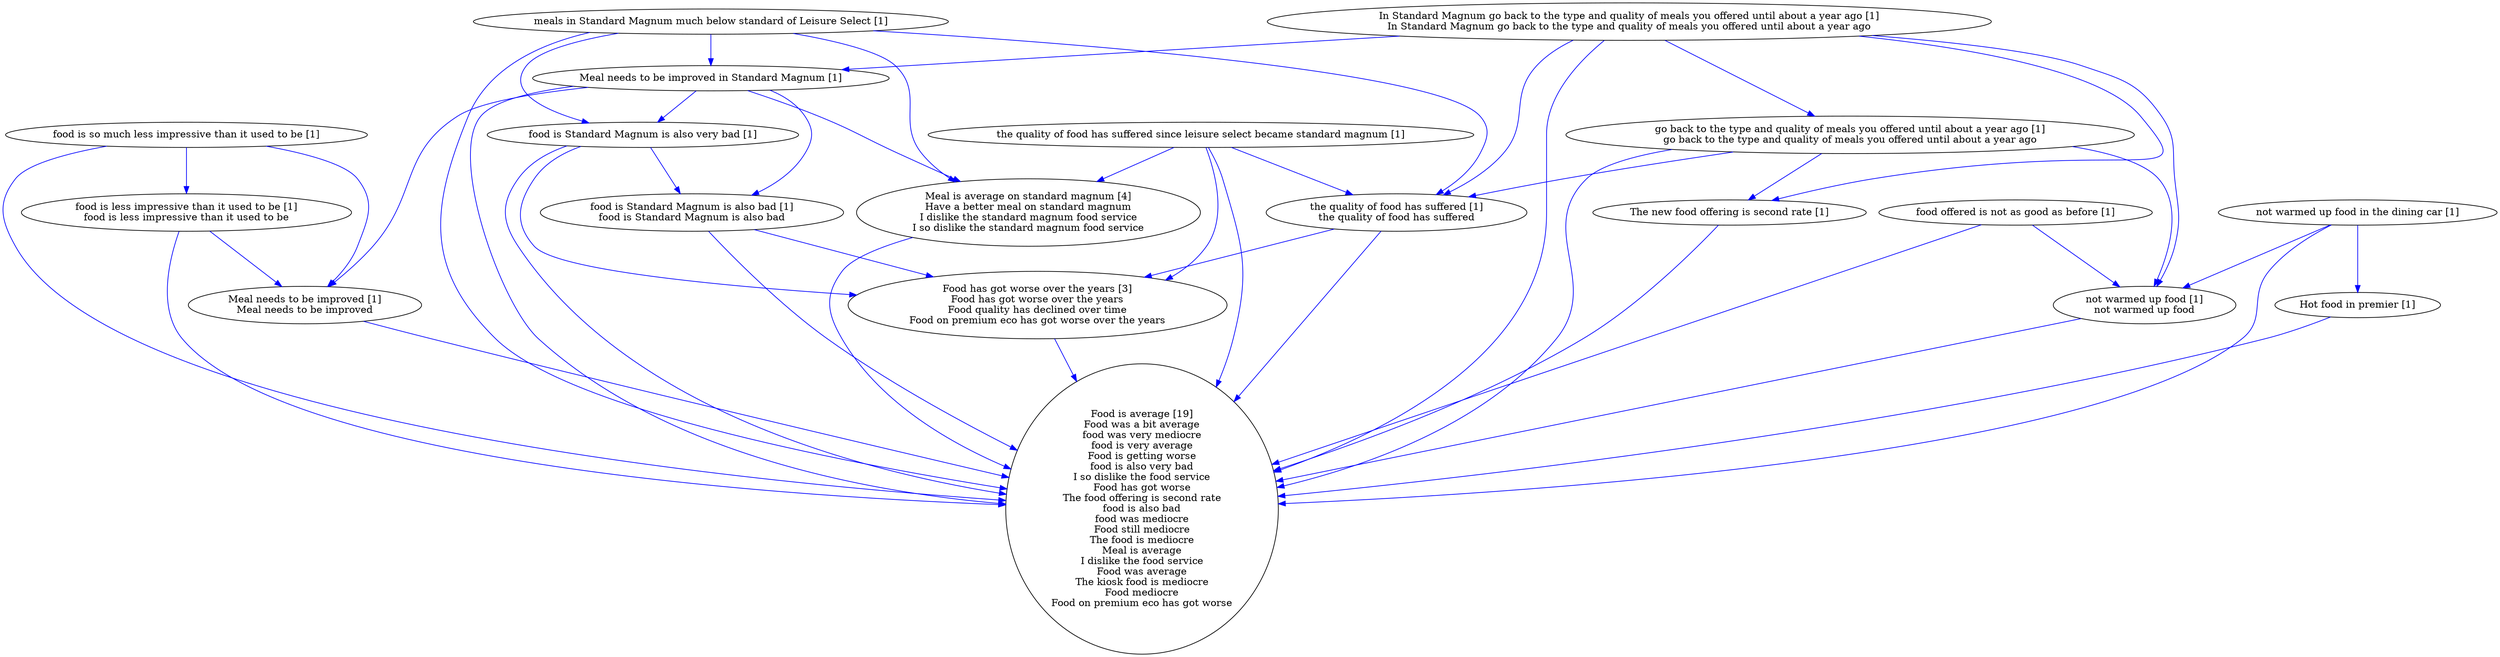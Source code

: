 digraph collapsedGraph {
"Food has got worse over the years [3]\nFood has got worse over the years\nFood quality has declined over time\nFood on premium eco has got worse over the years""Meal is average on standard magnum [4]\nHave a better meal on standard magnum\nI dislike the standard magnum food service\nI so dislike the standard magnum food service""Food is average [19]\nFood was a bit average\nfood was very mediocre\nfood is very average\nFood is getting worse\nfood is also very bad\nI so dislike the food service\nFood has got worse\nThe food offering is second rate\nfood is also bad\nfood was mediocre\nFood still mediocre\nThe food is mediocre\nMeal is average\nI dislike the food service\nFood was average\nThe kiosk food is mediocre\nFood mediocre\nFood on premium eco has got worse""Hot food in premier [1]""In Standard Magnum go back to the type and quality of meals you offered until about a year ago [1]\nIn Standard Magnum go back to the type and quality of meals you offered until about a year ago""go back to the type and quality of meals you offered until about a year ago [1]\ngo back to the type and quality of meals you offered until about a year ago""Meal needs to be improved in Standard Magnum [1]""Meal needs to be improved [1]\nMeal needs to be improved""The new food offering is second rate [1]""food is Standard Magnum is also very bad [1]""food is Standard Magnum is also bad [1]\nfood is Standard Magnum is also bad""food is so much less impressive than it used to be [1]""food is less impressive than it used to be [1]\nfood is less impressive than it used to be""food offered is not as good as before [1]""meals in Standard Magnum much below standard of Leisure Select [1]""not warmed up food in the dining car [1]""not warmed up food [1]\nnot warmed up food""the quality of food has suffered since leisure select became standard magnum [1]""the quality of food has suffered [1]\nthe quality of food has suffered""Food has got worse over the years [3]\nFood has got worse over the years\nFood quality has declined over time\nFood on premium eco has got worse over the years" -> "Food is average [19]\nFood was a bit average\nfood was very mediocre\nfood is very average\nFood is getting worse\nfood is also very bad\nI so dislike the food service\nFood has got worse\nThe food offering is second rate\nfood is also bad\nfood was mediocre\nFood still mediocre\nThe food is mediocre\nMeal is average\nI dislike the food service\nFood was average\nThe kiosk food is mediocre\nFood mediocre\nFood on premium eco has got worse" [color=blue]
"Hot food in premier [1]" -> "Food is average [19]\nFood was a bit average\nfood was very mediocre\nfood is very average\nFood is getting worse\nfood is also very bad\nI so dislike the food service\nFood has got worse\nThe food offering is second rate\nfood is also bad\nfood was mediocre\nFood still mediocre\nThe food is mediocre\nMeal is average\nI dislike the food service\nFood was average\nThe kiosk food is mediocre\nFood mediocre\nFood on premium eco has got worse" [color=blue]
"Meal is average on standard magnum [4]\nHave a better meal on standard magnum\nI dislike the standard magnum food service\nI so dislike the standard magnum food service" -> "Food is average [19]\nFood was a bit average\nfood was very mediocre\nfood is very average\nFood is getting worse\nfood is also very bad\nI so dislike the food service\nFood has got worse\nThe food offering is second rate\nfood is also bad\nfood was mediocre\nFood still mediocre\nThe food is mediocre\nMeal is average\nI dislike the food service\nFood was average\nThe kiosk food is mediocre\nFood mediocre\nFood on premium eco has got worse" [color=blue]
"In Standard Magnum go back to the type and quality of meals you offered until about a year ago [1]\nIn Standard Magnum go back to the type and quality of meals you offered until about a year ago" -> "go back to the type and quality of meals you offered until about a year ago [1]\ngo back to the type and quality of meals you offered until about a year ago" [color=blue]
"Meal needs to be improved in Standard Magnum [1]" -> "Meal needs to be improved [1]\nMeal needs to be improved" [color=blue]
"In Standard Magnum go back to the type and quality of meals you offered until about a year ago [1]\nIn Standard Magnum go back to the type and quality of meals you offered until about a year ago" -> "Meal needs to be improved in Standard Magnum [1]" [color=blue]
"Meal needs to be improved in Standard Magnum [1]" -> "Meal is average on standard magnum [4]\nHave a better meal on standard magnum\nI dislike the standard magnum food service\nI so dislike the standard magnum food service" [color=blue]
"Meal needs to be improved in Standard Magnum [1]" -> "Food is average [19]\nFood was a bit average\nfood was very mediocre\nfood is very average\nFood is getting worse\nfood is also very bad\nI so dislike the food service\nFood has got worse\nThe food offering is second rate\nfood is also bad\nfood was mediocre\nFood still mediocre\nThe food is mediocre\nMeal is average\nI dislike the food service\nFood was average\nThe kiosk food is mediocre\nFood mediocre\nFood on premium eco has got worse" [color=blue]
"Meal needs to be improved [1]\nMeal needs to be improved" -> "Food is average [19]\nFood was a bit average\nfood was very mediocre\nfood is very average\nFood is getting worse\nfood is also very bad\nI so dislike the food service\nFood has got worse\nThe food offering is second rate\nfood is also bad\nfood was mediocre\nFood still mediocre\nThe food is mediocre\nMeal is average\nI dislike the food service\nFood was average\nThe kiosk food is mediocre\nFood mediocre\nFood on premium eco has got worse" [color=blue]
"In Standard Magnum go back to the type and quality of meals you offered until about a year ago [1]\nIn Standard Magnum go back to the type and quality of meals you offered until about a year ago" -> "The new food offering is second rate [1]" [color=blue]
"In Standard Magnum go back to the type and quality of meals you offered until about a year ago [1]\nIn Standard Magnum go back to the type and quality of meals you offered until about a year ago" -> "Food is average [19]\nFood was a bit average\nfood was very mediocre\nfood is very average\nFood is getting worse\nfood is also very bad\nI so dislike the food service\nFood has got worse\nThe food offering is second rate\nfood is also bad\nfood was mediocre\nFood still mediocre\nThe food is mediocre\nMeal is average\nI dislike the food service\nFood was average\nThe kiosk food is mediocre\nFood mediocre\nFood on premium eco has got worse" [color=blue]
"go back to the type and quality of meals you offered until about a year ago [1]\ngo back to the type and quality of meals you offered until about a year ago" -> "The new food offering is second rate [1]" [color=blue]
"go back to the type and quality of meals you offered until about a year ago [1]\ngo back to the type and quality of meals you offered until about a year ago" -> "Food is average [19]\nFood was a bit average\nfood was very mediocre\nfood is very average\nFood is getting worse\nfood is also very bad\nI so dislike the food service\nFood has got worse\nThe food offering is second rate\nfood is also bad\nfood was mediocre\nFood still mediocre\nThe food is mediocre\nMeal is average\nI dislike the food service\nFood was average\nThe kiosk food is mediocre\nFood mediocre\nFood on premium eco has got worse" [color=blue]
"The new food offering is second rate [1]" -> "Food is average [19]\nFood was a bit average\nfood was very mediocre\nfood is very average\nFood is getting worse\nfood is also very bad\nI so dislike the food service\nFood has got worse\nThe food offering is second rate\nfood is also bad\nfood was mediocre\nFood still mediocre\nThe food is mediocre\nMeal is average\nI dislike the food service\nFood was average\nThe kiosk food is mediocre\nFood mediocre\nFood on premium eco has got worse" [color=blue]
"food is Standard Magnum is also very bad [1]" -> "food is Standard Magnum is also bad [1]\nfood is Standard Magnum is also bad" [color=blue]
"Meal needs to be improved in Standard Magnum [1]" -> "food is Standard Magnum is also very bad [1]" [color=blue]
"Meal needs to be improved in Standard Magnum [1]" -> "food is Standard Magnum is also bad [1]\nfood is Standard Magnum is also bad" [color=blue]
"food is Standard Magnum is also very bad [1]" -> "Food has got worse over the years [3]\nFood has got worse over the years\nFood quality has declined over time\nFood on premium eco has got worse over the years" [color=blue]
"food is Standard Magnum is also very bad [1]" -> "Food is average [19]\nFood was a bit average\nfood was very mediocre\nfood is very average\nFood is getting worse\nfood is also very bad\nI so dislike the food service\nFood has got worse\nThe food offering is second rate\nfood is also bad\nfood was mediocre\nFood still mediocre\nThe food is mediocre\nMeal is average\nI dislike the food service\nFood was average\nThe kiosk food is mediocre\nFood mediocre\nFood on premium eco has got worse" [color=blue]
"food is Standard Magnum is also bad [1]\nfood is Standard Magnum is also bad" -> "Food has got worse over the years [3]\nFood has got worse over the years\nFood quality has declined over time\nFood on premium eco has got worse over the years" [color=blue]
"food is Standard Magnum is also bad [1]\nfood is Standard Magnum is also bad" -> "Food is average [19]\nFood was a bit average\nfood was very mediocre\nfood is very average\nFood is getting worse\nfood is also very bad\nI so dislike the food service\nFood has got worse\nThe food offering is second rate\nfood is also bad\nfood was mediocre\nFood still mediocre\nThe food is mediocre\nMeal is average\nI dislike the food service\nFood was average\nThe kiosk food is mediocre\nFood mediocre\nFood on premium eco has got worse" [color=blue]
"food is so much less impressive than it used to be [1]" -> "food is less impressive than it used to be [1]\nfood is less impressive than it used to be" [color=blue]
"food is so much less impressive than it used to be [1]" -> "Food is average [19]\nFood was a bit average\nfood was very mediocre\nfood is very average\nFood is getting worse\nfood is also very bad\nI so dislike the food service\nFood has got worse\nThe food offering is second rate\nfood is also bad\nfood was mediocre\nFood still mediocre\nThe food is mediocre\nMeal is average\nI dislike the food service\nFood was average\nThe kiosk food is mediocre\nFood mediocre\nFood on premium eco has got worse" [color=blue]
"food is so much less impressive than it used to be [1]" -> "Meal needs to be improved [1]\nMeal needs to be improved" [color=blue]
"food is less impressive than it used to be [1]\nfood is less impressive than it used to be" -> "Food is average [19]\nFood was a bit average\nfood was very mediocre\nfood is very average\nFood is getting worse\nfood is also very bad\nI so dislike the food service\nFood has got worse\nThe food offering is second rate\nfood is also bad\nfood was mediocre\nFood still mediocre\nThe food is mediocre\nMeal is average\nI dislike the food service\nFood was average\nThe kiosk food is mediocre\nFood mediocre\nFood on premium eco has got worse" [color=blue]
"food is less impressive than it used to be [1]\nfood is less impressive than it used to be" -> "Meal needs to be improved [1]\nMeal needs to be improved" [color=blue]
"food offered is not as good as before [1]" -> "Food is average [19]\nFood was a bit average\nfood was very mediocre\nfood is very average\nFood is getting worse\nfood is also very bad\nI so dislike the food service\nFood has got worse\nThe food offering is second rate\nfood is also bad\nfood was mediocre\nFood still mediocre\nThe food is mediocre\nMeal is average\nI dislike the food service\nFood was average\nThe kiosk food is mediocre\nFood mediocre\nFood on premium eco has got worse" [color=blue]
"meals in Standard Magnum much below standard of Leisure Select [1]" -> "Meal is average on standard magnum [4]\nHave a better meal on standard magnum\nI dislike the standard magnum food service\nI so dislike the standard magnum food service" [color=blue]
"meals in Standard Magnum much below standard of Leisure Select [1]" -> "Food is average [19]\nFood was a bit average\nfood was very mediocre\nfood is very average\nFood is getting worse\nfood is also very bad\nI so dislike the food service\nFood has got worse\nThe food offering is second rate\nfood is also bad\nfood was mediocre\nFood still mediocre\nThe food is mediocre\nMeal is average\nI dislike the food service\nFood was average\nThe kiosk food is mediocre\nFood mediocre\nFood on premium eco has got worse" [color=blue]
"meals in Standard Magnum much below standard of Leisure Select [1]" -> "Meal needs to be improved in Standard Magnum [1]" [color=blue]
"meals in Standard Magnum much below standard of Leisure Select [1]" -> "food is Standard Magnum is also very bad [1]" [color=blue]
"not warmed up food in the dining car [1]" -> "not warmed up food [1]\nnot warmed up food" [color=blue]
"In Standard Magnum go back to the type and quality of meals you offered until about a year ago [1]\nIn Standard Magnum go back to the type and quality of meals you offered until about a year ago" -> "not warmed up food [1]\nnot warmed up food" [color=blue]
"go back to the type and quality of meals you offered until about a year ago [1]\ngo back to the type and quality of meals you offered until about a year ago" -> "not warmed up food [1]\nnot warmed up food" [color=blue]
"food offered is not as good as before [1]" -> "not warmed up food [1]\nnot warmed up food" [color=blue]
"not warmed up food in the dining car [1]" -> "Food is average [19]\nFood was a bit average\nfood was very mediocre\nfood is very average\nFood is getting worse\nfood is also very bad\nI so dislike the food service\nFood has got worse\nThe food offering is second rate\nfood is also bad\nfood was mediocre\nFood still mediocre\nThe food is mediocre\nMeal is average\nI dislike the food service\nFood was average\nThe kiosk food is mediocre\nFood mediocre\nFood on premium eco has got worse" [color=blue]
"not warmed up food in the dining car [1]" -> "Hot food in premier [1]" [color=blue]
"not warmed up food [1]\nnot warmed up food" -> "Food is average [19]\nFood was a bit average\nfood was very mediocre\nfood is very average\nFood is getting worse\nfood is also very bad\nI so dislike the food service\nFood has got worse\nThe food offering is second rate\nfood is also bad\nfood was mediocre\nFood still mediocre\nThe food is mediocre\nMeal is average\nI dislike the food service\nFood was average\nThe kiosk food is mediocre\nFood mediocre\nFood on premium eco has got worse" [color=blue]
"the quality of food has suffered since leisure select became standard magnum [1]" -> "the quality of food has suffered [1]\nthe quality of food has suffered" [color=blue]
"In Standard Magnum go back to the type and quality of meals you offered until about a year ago [1]\nIn Standard Magnum go back to the type and quality of meals you offered until about a year ago" -> "the quality of food has suffered [1]\nthe quality of food has suffered" [color=blue]
"go back to the type and quality of meals you offered until about a year ago [1]\ngo back to the type and quality of meals you offered until about a year ago" -> "the quality of food has suffered [1]\nthe quality of food has suffered" [color=blue]
"meals in Standard Magnum much below standard of Leisure Select [1]" -> "the quality of food has suffered [1]\nthe quality of food has suffered" [color=blue]
"the quality of food has suffered since leisure select became standard magnum [1]" -> "Food is average [19]\nFood was a bit average\nfood was very mediocre\nfood is very average\nFood is getting worse\nfood is also very bad\nI so dislike the food service\nFood has got worse\nThe food offering is second rate\nfood is also bad\nfood was mediocre\nFood still mediocre\nThe food is mediocre\nMeal is average\nI dislike the food service\nFood was average\nThe kiosk food is mediocre\nFood mediocre\nFood on premium eco has got worse" [color=blue]
"the quality of food has suffered since leisure select became standard magnum [1]" -> "Food has got worse over the years [3]\nFood has got worse over the years\nFood quality has declined over time\nFood on premium eco has got worse over the years" [color=blue]
"the quality of food has suffered since leisure select became standard magnum [1]" -> "Meal is average on standard magnum [4]\nHave a better meal on standard magnum\nI dislike the standard magnum food service\nI so dislike the standard magnum food service" [color=blue]
"the quality of food has suffered [1]\nthe quality of food has suffered" -> "Food is average [19]\nFood was a bit average\nfood was very mediocre\nfood is very average\nFood is getting worse\nfood is also very bad\nI so dislike the food service\nFood has got worse\nThe food offering is second rate\nfood is also bad\nfood was mediocre\nFood still mediocre\nThe food is mediocre\nMeal is average\nI dislike the food service\nFood was average\nThe kiosk food is mediocre\nFood mediocre\nFood on premium eco has got worse" [color=blue]
"the quality of food has suffered [1]\nthe quality of food has suffered" -> "Food has got worse over the years [3]\nFood has got worse over the years\nFood quality has declined over time\nFood on premium eco has got worse over the years" [color=blue]
}